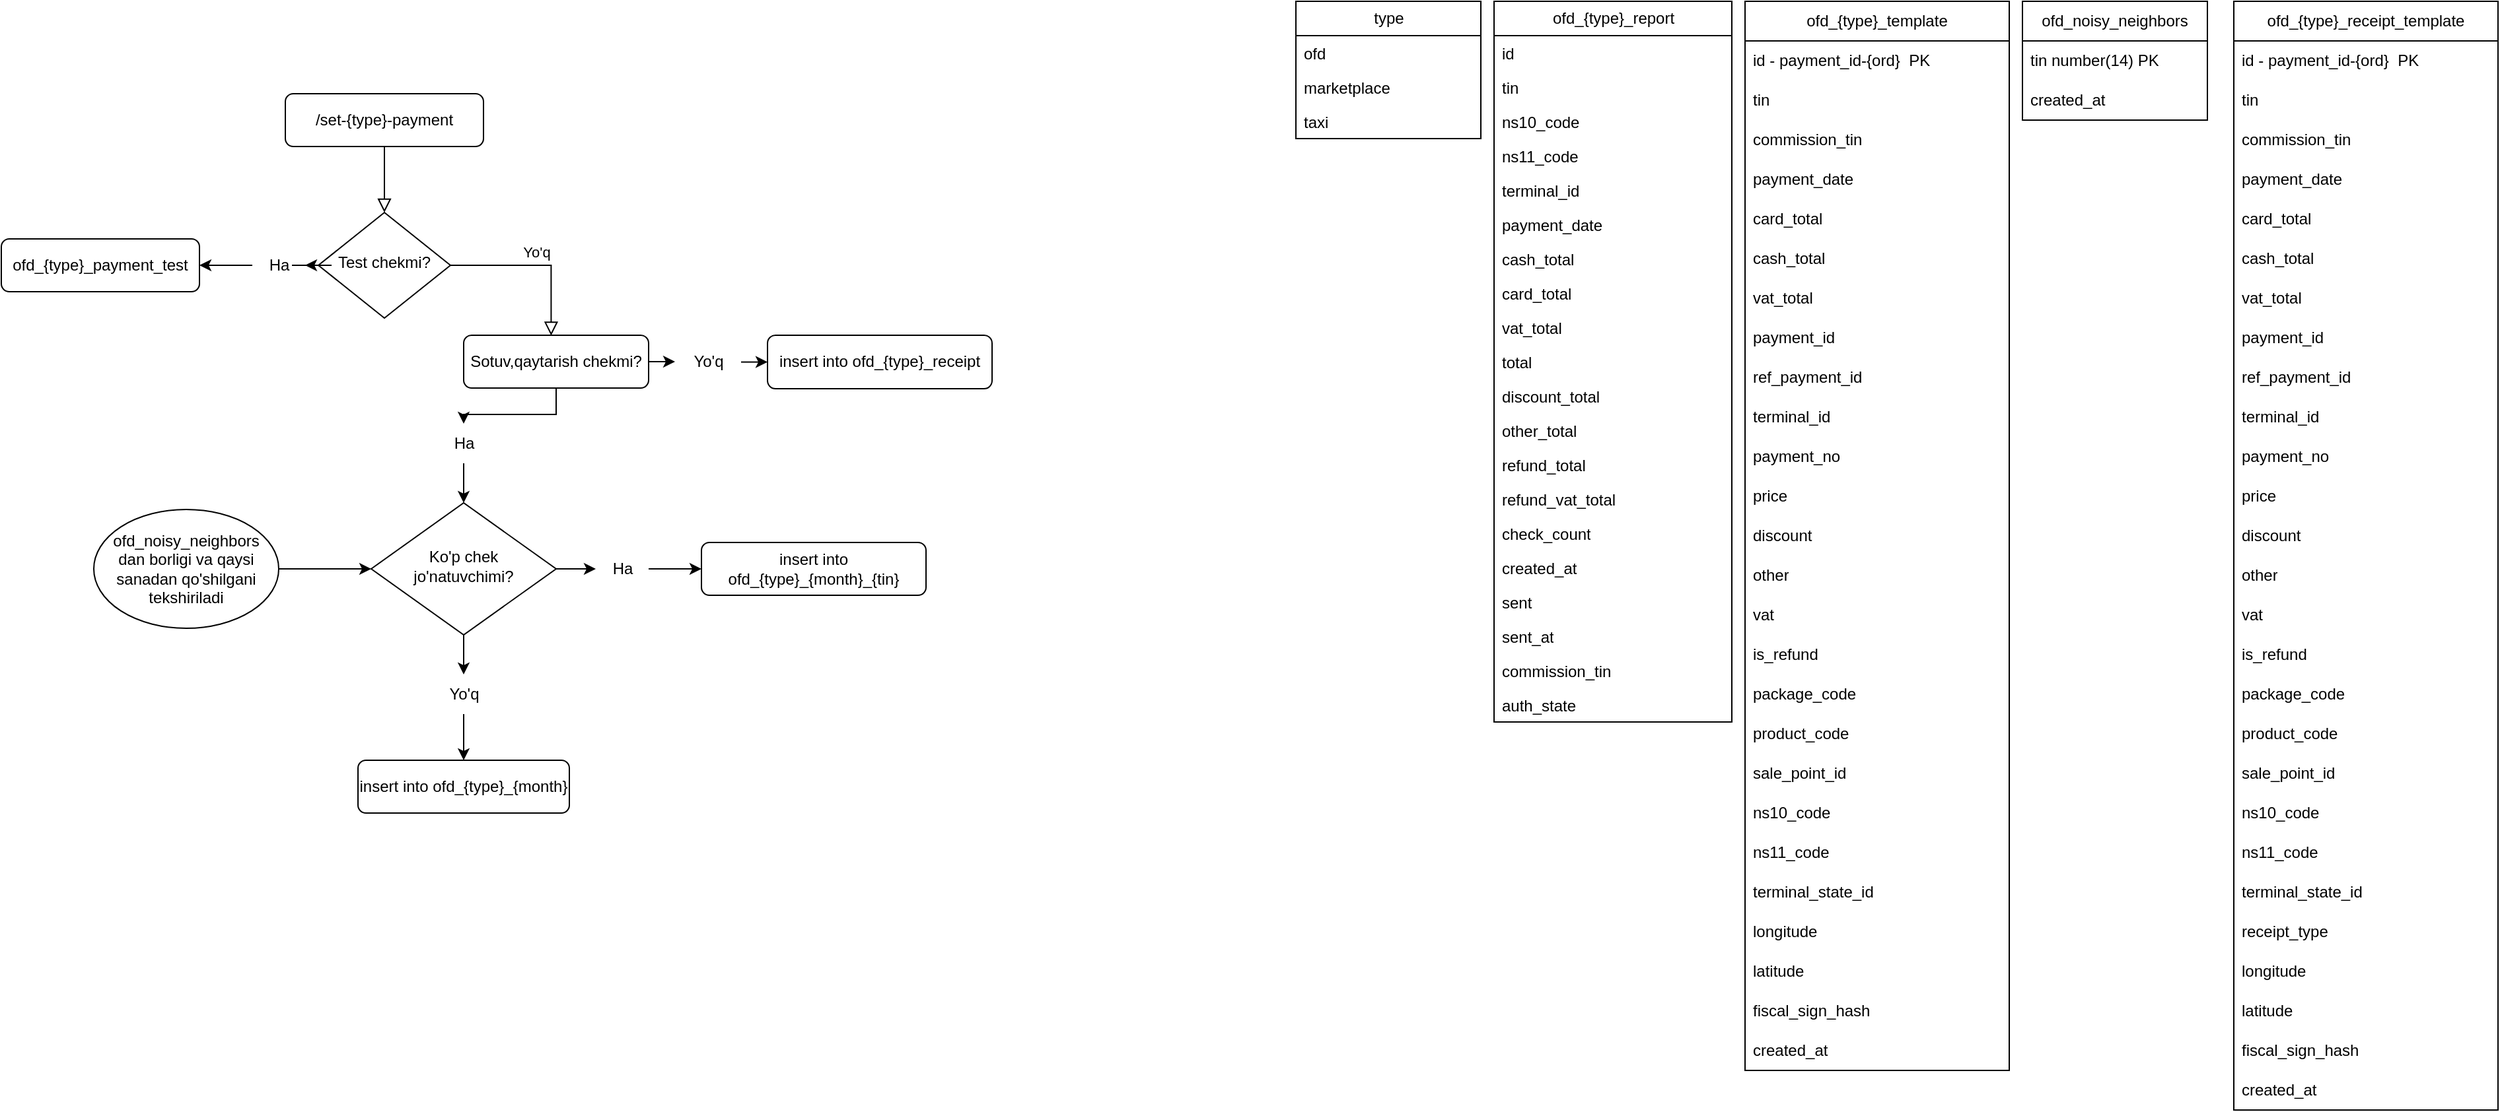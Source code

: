 <mxfile version="24.7.16">
  <diagram id="C5RBs43oDa-KdzZeNtuy" name="Page-1">
    <mxGraphModel dx="3140" dy="1285" grid="1" gridSize="10" guides="1" tooltips="1" connect="1" arrows="1" fold="1" page="1" pageScale="1" pageWidth="827" pageHeight="1169" math="0" shadow="0">
      <root>
        <mxCell id="WIyWlLk6GJQsqaUBKTNV-0" />
        <mxCell id="WIyWlLk6GJQsqaUBKTNV-1" parent="WIyWlLk6GJQsqaUBKTNV-0" />
        <mxCell id="WIyWlLk6GJQsqaUBKTNV-2" value="" style="rounded=0;html=1;jettySize=auto;orthogonalLoop=1;fontSize=11;endArrow=block;endFill=0;endSize=8;strokeWidth=1;shadow=0;labelBackgroundColor=none;edgeStyle=orthogonalEdgeStyle;" parent="WIyWlLk6GJQsqaUBKTNV-1" source="WIyWlLk6GJQsqaUBKTNV-3" target="WIyWlLk6GJQsqaUBKTNV-6" edge="1">
          <mxGeometry relative="1" as="geometry" />
        </mxCell>
        <mxCell id="WIyWlLk6GJQsqaUBKTNV-3" value="/set-{type}-payment" style="rounded=1;whiteSpace=wrap;html=1;fontSize=12;glass=0;strokeWidth=1;shadow=0;" parent="WIyWlLk6GJQsqaUBKTNV-1" vertex="1">
          <mxGeometry x="145" y="80" width="150" height="40" as="geometry" />
        </mxCell>
        <mxCell id="WIyWlLk6GJQsqaUBKTNV-5" value="Yo&#39;q" style="edgeStyle=orthogonalEdgeStyle;rounded=0;html=1;jettySize=auto;orthogonalLoop=1;fontSize=11;endArrow=block;endFill=0;endSize=8;strokeWidth=1;shadow=0;labelBackgroundColor=none;entryX=0.473;entryY=0.007;entryDx=0;entryDy=0;entryPerimeter=0;" parent="WIyWlLk6GJQsqaUBKTNV-1" source="WIyWlLk6GJQsqaUBKTNV-6" target="NtTz9BJ7VQe6Hp9lCEx9-75" edge="1">
          <mxGeometry x="-0.005" y="10" relative="1" as="geometry">
            <mxPoint as="offset" />
          </mxGeometry>
        </mxCell>
        <mxCell id="WIyWlLk6GJQsqaUBKTNV-6" value="Test chekmi?" style="rhombus;whiteSpace=wrap;html=1;shadow=0;fontFamily=Helvetica;fontSize=12;align=center;strokeWidth=1;spacing=6;spacingTop=-4;" parent="WIyWlLk6GJQsqaUBKTNV-1" vertex="1">
          <mxGeometry x="170" y="170" width="100" height="80" as="geometry" />
        </mxCell>
        <mxCell id="NtTz9BJ7VQe6Hp9lCEx9-1" value="ofd_{type}_payment_test" style="rounded=1;whiteSpace=wrap;html=1;fontSize=12;glass=0;strokeWidth=1;shadow=0;" parent="WIyWlLk6GJQsqaUBKTNV-1" vertex="1">
          <mxGeometry x="-70" y="190" width="150" height="40" as="geometry" />
        </mxCell>
        <mxCell id="NtTz9BJ7VQe6Hp9lCEx9-5" value="insert into ofd_{type}_{month}_{tin}" style="whiteSpace=wrap;html=1;rounded=1;glass=0;strokeWidth=1;shadow=0;" parent="WIyWlLk6GJQsqaUBKTNV-1" vertex="1">
          <mxGeometry x="460" y="420" width="170" height="40" as="geometry" />
        </mxCell>
        <mxCell id="NtTz9BJ7VQe6Hp9lCEx9-10" value="insert into ofd_{type}_{month}" style="whiteSpace=wrap;html=1;rounded=1;glass=0;strokeWidth=1;shadow=0;" parent="WIyWlLk6GJQsqaUBKTNV-1" vertex="1">
          <mxGeometry x="200" y="585" width="160" height="40" as="geometry" />
        </mxCell>
        <mxCell id="NtTz9BJ7VQe6Hp9lCEx9-19" value="ofd_{type}_template" style="swimlane;fontStyle=0;childLayout=stackLayout;horizontal=1;startSize=30;horizontalStack=0;resizeParent=1;resizeParentMax=0;resizeLast=0;collapsible=1;marginBottom=0;whiteSpace=wrap;html=1;" parent="WIyWlLk6GJQsqaUBKTNV-1" vertex="1">
          <mxGeometry x="1250" y="10" width="200" height="810" as="geometry" />
        </mxCell>
        <mxCell id="NtTz9BJ7VQe6Hp9lCEx9-20" value="id - payment_id-{ord}&amp;nbsp; PK" style="text;strokeColor=none;fillColor=none;align=left;verticalAlign=middle;spacingLeft=4;spacingRight=4;overflow=hidden;points=[[0,0.5],[1,0.5]];portConstraint=eastwest;rotatable=0;whiteSpace=wrap;html=1;" parent="NtTz9BJ7VQe6Hp9lCEx9-19" vertex="1">
          <mxGeometry y="30" width="200" height="30" as="geometry" />
        </mxCell>
        <mxCell id="NtTz9BJ7VQe6Hp9lCEx9-21" value="tin" style="text;strokeColor=none;fillColor=none;align=left;verticalAlign=middle;spacingLeft=4;spacingRight=4;overflow=hidden;points=[[0,0.5],[1,0.5]];portConstraint=eastwest;rotatable=0;whiteSpace=wrap;html=1;" parent="NtTz9BJ7VQe6Hp9lCEx9-19" vertex="1">
          <mxGeometry y="60" width="200" height="30" as="geometry" />
        </mxCell>
        <mxCell id="NtTz9BJ7VQe6Hp9lCEx9-28" value="commission_tin" style="text;strokeColor=none;fillColor=none;align=left;verticalAlign=middle;spacingLeft=4;spacingRight=4;overflow=hidden;points=[[0,0.5],[1,0.5]];portConstraint=eastwest;rotatable=0;whiteSpace=wrap;html=1;" parent="NtTz9BJ7VQe6Hp9lCEx9-19" vertex="1">
          <mxGeometry y="90" width="200" height="30" as="geometry" />
        </mxCell>
        <mxCell id="NtTz9BJ7VQe6Hp9lCEx9-42" value="payment_date" style="text;strokeColor=none;fillColor=none;align=left;verticalAlign=middle;spacingLeft=4;spacingRight=4;overflow=hidden;points=[[0,0.5],[1,0.5]];portConstraint=eastwest;rotatable=0;whiteSpace=wrap;html=1;" parent="NtTz9BJ7VQe6Hp9lCEx9-19" vertex="1">
          <mxGeometry y="120" width="200" height="30" as="geometry" />
        </mxCell>
        <mxCell id="NtTz9BJ7VQe6Hp9lCEx9-23" value="card_total" style="text;strokeColor=none;fillColor=none;align=left;verticalAlign=middle;spacingLeft=4;spacingRight=4;overflow=hidden;points=[[0,0.5],[1,0.5]];portConstraint=eastwest;rotatable=0;whiteSpace=wrap;html=1;" parent="NtTz9BJ7VQe6Hp9lCEx9-19" vertex="1">
          <mxGeometry y="150" width="200" height="30" as="geometry" />
        </mxCell>
        <mxCell id="NtTz9BJ7VQe6Hp9lCEx9-24" value="cash_total" style="text;strokeColor=none;fillColor=none;align=left;verticalAlign=middle;spacingLeft=4;spacingRight=4;overflow=hidden;points=[[0,0.5],[1,0.5]];portConstraint=eastwest;rotatable=0;whiteSpace=wrap;html=1;" parent="NtTz9BJ7VQe6Hp9lCEx9-19" vertex="1">
          <mxGeometry y="180" width="200" height="30" as="geometry" />
        </mxCell>
        <mxCell id="NtTz9BJ7VQe6Hp9lCEx9-43" value="vat_total" style="text;strokeColor=none;fillColor=none;align=left;verticalAlign=middle;spacingLeft=4;spacingRight=4;overflow=hidden;points=[[0,0.5],[1,0.5]];portConstraint=eastwest;rotatable=0;whiteSpace=wrap;html=1;" parent="NtTz9BJ7VQe6Hp9lCEx9-19" vertex="1">
          <mxGeometry y="210" width="200" height="30" as="geometry" />
        </mxCell>
        <mxCell id="NtTz9BJ7VQe6Hp9lCEx9-25" value="payment_id" style="text;strokeColor=none;fillColor=none;align=left;verticalAlign=middle;spacingLeft=4;spacingRight=4;overflow=hidden;points=[[0,0.5],[1,0.5]];portConstraint=eastwest;rotatable=0;whiteSpace=wrap;html=1;" parent="NtTz9BJ7VQe6Hp9lCEx9-19" vertex="1">
          <mxGeometry y="240" width="200" height="30" as="geometry" />
        </mxCell>
        <mxCell id="NtTz9BJ7VQe6Hp9lCEx9-31" value="ref_payment_id" style="text;strokeColor=none;fillColor=none;align=left;verticalAlign=middle;spacingLeft=4;spacingRight=4;overflow=hidden;points=[[0,0.5],[1,0.5]];portConstraint=eastwest;rotatable=0;whiteSpace=wrap;html=1;" parent="NtTz9BJ7VQe6Hp9lCEx9-19" vertex="1">
          <mxGeometry y="270" width="200" height="30" as="geometry" />
        </mxCell>
        <mxCell id="NtTz9BJ7VQe6Hp9lCEx9-26" value="terminal_id" style="text;strokeColor=none;fillColor=none;align=left;verticalAlign=middle;spacingLeft=4;spacingRight=4;overflow=hidden;points=[[0,0.5],[1,0.5]];portConstraint=eastwest;rotatable=0;whiteSpace=wrap;html=1;" parent="NtTz9BJ7VQe6Hp9lCEx9-19" vertex="1">
          <mxGeometry y="300" width="200" height="30" as="geometry" />
        </mxCell>
        <mxCell id="NtTz9BJ7VQe6Hp9lCEx9-37" value="payment_no" style="text;strokeColor=none;fillColor=none;align=left;verticalAlign=middle;spacingLeft=4;spacingRight=4;overflow=hidden;points=[[0,0.5],[1,0.5]];portConstraint=eastwest;rotatable=0;whiteSpace=wrap;html=1;" parent="NtTz9BJ7VQe6Hp9lCEx9-19" vertex="1">
          <mxGeometry y="330" width="200" height="30" as="geometry" />
        </mxCell>
        <mxCell id="NtTz9BJ7VQe6Hp9lCEx9-27" value="price" style="text;strokeColor=none;fillColor=none;align=left;verticalAlign=middle;spacingLeft=4;spacingRight=4;overflow=hidden;points=[[0,0.5],[1,0.5]];portConstraint=eastwest;rotatable=0;whiteSpace=wrap;html=1;" parent="NtTz9BJ7VQe6Hp9lCEx9-19" vertex="1">
          <mxGeometry y="360" width="200" height="30" as="geometry" />
        </mxCell>
        <mxCell id="NtTz9BJ7VQe6Hp9lCEx9-29" value="discount" style="text;strokeColor=none;fillColor=none;align=left;verticalAlign=middle;spacingLeft=4;spacingRight=4;overflow=hidden;points=[[0,0.5],[1,0.5]];portConstraint=eastwest;rotatable=0;whiteSpace=wrap;html=1;" parent="NtTz9BJ7VQe6Hp9lCEx9-19" vertex="1">
          <mxGeometry y="390" width="200" height="30" as="geometry" />
        </mxCell>
        <mxCell id="NtTz9BJ7VQe6Hp9lCEx9-30" value="other" style="text;strokeColor=none;fillColor=none;align=left;verticalAlign=middle;spacingLeft=4;spacingRight=4;overflow=hidden;points=[[0,0.5],[1,0.5]];portConstraint=eastwest;rotatable=0;whiteSpace=wrap;html=1;" parent="NtTz9BJ7VQe6Hp9lCEx9-19" vertex="1">
          <mxGeometry y="420" width="200" height="30" as="geometry" />
        </mxCell>
        <mxCell id="NtTz9BJ7VQe6Hp9lCEx9-44" value="vat" style="text;strokeColor=none;fillColor=none;align=left;verticalAlign=middle;spacingLeft=4;spacingRight=4;overflow=hidden;points=[[0,0.5],[1,0.5]];portConstraint=eastwest;rotatable=0;whiteSpace=wrap;html=1;" parent="NtTz9BJ7VQe6Hp9lCEx9-19" vertex="1">
          <mxGeometry y="450" width="200" height="30" as="geometry" />
        </mxCell>
        <mxCell id="NtTz9BJ7VQe6Hp9lCEx9-32" value="is_refund" style="text;strokeColor=none;fillColor=none;align=left;verticalAlign=middle;spacingLeft=4;spacingRight=4;overflow=hidden;points=[[0,0.5],[1,0.5]];portConstraint=eastwest;rotatable=0;whiteSpace=wrap;html=1;" parent="NtTz9BJ7VQe6Hp9lCEx9-19" vertex="1">
          <mxGeometry y="480" width="200" height="30" as="geometry" />
        </mxCell>
        <mxCell id="NtTz9BJ7VQe6Hp9lCEx9-33" value="package_code" style="text;strokeColor=none;fillColor=none;align=left;verticalAlign=middle;spacingLeft=4;spacingRight=4;overflow=hidden;points=[[0,0.5],[1,0.5]];portConstraint=eastwest;rotatable=0;whiteSpace=wrap;html=1;" parent="NtTz9BJ7VQe6Hp9lCEx9-19" vertex="1">
          <mxGeometry y="510" width="200" height="30" as="geometry" />
        </mxCell>
        <mxCell id="NtTz9BJ7VQe6Hp9lCEx9-38" value="product_code" style="text;strokeColor=none;fillColor=none;align=left;verticalAlign=middle;spacingLeft=4;spacingRight=4;overflow=hidden;points=[[0,0.5],[1,0.5]];portConstraint=eastwest;rotatable=0;whiteSpace=wrap;html=1;" parent="NtTz9BJ7VQe6Hp9lCEx9-19" vertex="1">
          <mxGeometry y="540" width="200" height="30" as="geometry" />
        </mxCell>
        <mxCell id="NtTz9BJ7VQe6Hp9lCEx9-34" value="sale_point_id" style="text;strokeColor=none;fillColor=none;align=left;verticalAlign=middle;spacingLeft=4;spacingRight=4;overflow=hidden;points=[[0,0.5],[1,0.5]];portConstraint=eastwest;rotatable=0;whiteSpace=wrap;html=1;" parent="NtTz9BJ7VQe6Hp9lCEx9-19" vertex="1">
          <mxGeometry y="570" width="200" height="30" as="geometry" />
        </mxCell>
        <mxCell id="NtTz9BJ7VQe6Hp9lCEx9-35" value="ns10_code" style="text;strokeColor=none;fillColor=none;align=left;verticalAlign=middle;spacingLeft=4;spacingRight=4;overflow=hidden;points=[[0,0.5],[1,0.5]];portConstraint=eastwest;rotatable=0;whiteSpace=wrap;html=1;" parent="NtTz9BJ7VQe6Hp9lCEx9-19" vertex="1">
          <mxGeometry y="600" width="200" height="30" as="geometry" />
        </mxCell>
        <mxCell id="NtTz9BJ7VQe6Hp9lCEx9-36" value="ns11_code" style="text;strokeColor=none;fillColor=none;align=left;verticalAlign=middle;spacingLeft=4;spacingRight=4;overflow=hidden;points=[[0,0.5],[1,0.5]];portConstraint=eastwest;rotatable=0;whiteSpace=wrap;html=1;" parent="NtTz9BJ7VQe6Hp9lCEx9-19" vertex="1">
          <mxGeometry y="630" width="200" height="30" as="geometry" />
        </mxCell>
        <mxCell id="NtTz9BJ7VQe6Hp9lCEx9-39" value="terminal_state_id" style="text;strokeColor=none;fillColor=none;align=left;verticalAlign=middle;spacingLeft=4;spacingRight=4;overflow=hidden;points=[[0,0.5],[1,0.5]];portConstraint=eastwest;rotatable=0;whiteSpace=wrap;html=1;" parent="NtTz9BJ7VQe6Hp9lCEx9-19" vertex="1">
          <mxGeometry y="660" width="200" height="30" as="geometry" />
        </mxCell>
        <mxCell id="NtTz9BJ7VQe6Hp9lCEx9-40" value="longitude" style="text;strokeColor=none;fillColor=none;align=left;verticalAlign=middle;spacingLeft=4;spacingRight=4;overflow=hidden;points=[[0,0.5],[1,0.5]];portConstraint=eastwest;rotatable=0;whiteSpace=wrap;html=1;" parent="NtTz9BJ7VQe6Hp9lCEx9-19" vertex="1">
          <mxGeometry y="690" width="200" height="30" as="geometry" />
        </mxCell>
        <mxCell id="NtTz9BJ7VQe6Hp9lCEx9-41" value="latitude" style="text;strokeColor=none;fillColor=none;align=left;verticalAlign=middle;spacingLeft=4;spacingRight=4;overflow=hidden;points=[[0,0.5],[1,0.5]];portConstraint=eastwest;rotatable=0;whiteSpace=wrap;html=1;" parent="NtTz9BJ7VQe6Hp9lCEx9-19" vertex="1">
          <mxGeometry y="720" width="200" height="30" as="geometry" />
        </mxCell>
        <mxCell id="NtTz9BJ7VQe6Hp9lCEx9-45" value="fiscal_sign_hash" style="text;strokeColor=none;fillColor=none;align=left;verticalAlign=middle;spacingLeft=4;spacingRight=4;overflow=hidden;points=[[0,0.5],[1,0.5]];portConstraint=eastwest;rotatable=0;whiteSpace=wrap;html=1;" parent="NtTz9BJ7VQe6Hp9lCEx9-19" vertex="1">
          <mxGeometry y="750" width="200" height="30" as="geometry" />
        </mxCell>
        <mxCell id="NtTz9BJ7VQe6Hp9lCEx9-46" value="created_at" style="text;strokeColor=none;fillColor=none;align=left;verticalAlign=middle;spacingLeft=4;spacingRight=4;overflow=hidden;points=[[0,0.5],[1,0.5]];portConstraint=eastwest;rotatable=0;whiteSpace=wrap;html=1;" parent="NtTz9BJ7VQe6Hp9lCEx9-19" vertex="1">
          <mxGeometry y="780" width="200" height="30" as="geometry" />
        </mxCell>
        <mxCell id="NtTz9BJ7VQe6Hp9lCEx9-47" value="ofd_noisy_neighbors" style="swimlane;fontStyle=0;childLayout=stackLayout;horizontal=1;startSize=30;horizontalStack=0;resizeParent=1;resizeParentMax=0;resizeLast=0;collapsible=1;marginBottom=0;whiteSpace=wrap;html=1;" parent="WIyWlLk6GJQsqaUBKTNV-1" vertex="1">
          <mxGeometry x="1460" y="10" width="140" height="90" as="geometry" />
        </mxCell>
        <mxCell id="NtTz9BJ7VQe6Hp9lCEx9-48" value="tin number(14) PK" style="text;strokeColor=none;fillColor=none;align=left;verticalAlign=middle;spacingLeft=4;spacingRight=4;overflow=hidden;points=[[0,0.5],[1,0.5]];portConstraint=eastwest;rotatable=0;whiteSpace=wrap;html=1;" parent="NtTz9BJ7VQe6Hp9lCEx9-47" vertex="1">
          <mxGeometry y="30" width="140" height="30" as="geometry" />
        </mxCell>
        <mxCell id="NtTz9BJ7VQe6Hp9lCEx9-49" value="created_at" style="text;strokeColor=none;fillColor=none;align=left;verticalAlign=middle;spacingLeft=4;spacingRight=4;overflow=hidden;points=[[0,0.5],[1,0.5]];portConstraint=eastwest;rotatable=0;whiteSpace=wrap;html=1;" parent="NtTz9BJ7VQe6Hp9lCEx9-47" vertex="1">
          <mxGeometry y="60" width="140" height="30" as="geometry" />
        </mxCell>
        <mxCell id="NtTz9BJ7VQe6Hp9lCEx9-119" style="edgeStyle=orthogonalEdgeStyle;rounded=0;orthogonalLoop=1;jettySize=auto;html=1;entryX=0;entryY=0.5;entryDx=0;entryDy=0;" parent="WIyWlLk6GJQsqaUBKTNV-1" source="NtTz9BJ7VQe6Hp9lCEx9-52" target="NtTz9BJ7VQe6Hp9lCEx9-115" edge="1">
          <mxGeometry relative="1" as="geometry" />
        </mxCell>
        <mxCell id="NtTz9BJ7VQe6Hp9lCEx9-52" value="ofd_noisy_neighbors&lt;div&gt;dan borligi va qaysi sanadan qo&#39;shilgani&lt;/div&gt;&lt;div&gt;tekshiriladi&lt;/div&gt;" style="ellipse;whiteSpace=wrap;html=1;" parent="WIyWlLk6GJQsqaUBKTNV-1" vertex="1">
          <mxGeometry y="395" width="140" height="90" as="geometry" />
        </mxCell>
        <mxCell id="NtTz9BJ7VQe6Hp9lCEx9-54" value="ofd_{type}_report" style="swimlane;fontStyle=0;childLayout=stackLayout;horizontal=1;startSize=26;fillColor=none;horizontalStack=0;resizeParent=1;resizeParentMax=0;resizeLast=0;collapsible=1;marginBottom=0;html=1;" parent="WIyWlLk6GJQsqaUBKTNV-1" vertex="1">
          <mxGeometry x="1060" y="10" width="180" height="546" as="geometry" />
        </mxCell>
        <mxCell id="NtTz9BJ7VQe6Hp9lCEx9-55" value="id" style="text;strokeColor=none;fillColor=none;align=left;verticalAlign=top;spacingLeft=4;spacingRight=4;overflow=hidden;rotatable=0;points=[[0,0.5],[1,0.5]];portConstraint=eastwest;whiteSpace=wrap;html=1;" parent="NtTz9BJ7VQe6Hp9lCEx9-54" vertex="1">
          <mxGeometry y="26" width="180" height="26" as="geometry" />
        </mxCell>
        <mxCell id="NtTz9BJ7VQe6Hp9lCEx9-56" value="tin" style="text;strokeColor=none;fillColor=none;align=left;verticalAlign=top;spacingLeft=4;spacingRight=4;overflow=hidden;rotatable=0;points=[[0,0.5],[1,0.5]];portConstraint=eastwest;whiteSpace=wrap;html=1;" parent="NtTz9BJ7VQe6Hp9lCEx9-54" vertex="1">
          <mxGeometry y="52" width="180" height="26" as="geometry" />
        </mxCell>
        <mxCell id="NtTz9BJ7VQe6Hp9lCEx9-57" value="ns10_code" style="text;strokeColor=none;fillColor=none;align=left;verticalAlign=top;spacingLeft=4;spacingRight=4;overflow=hidden;rotatable=0;points=[[0,0.5],[1,0.5]];portConstraint=eastwest;whiteSpace=wrap;html=1;" parent="NtTz9BJ7VQe6Hp9lCEx9-54" vertex="1">
          <mxGeometry y="78" width="180" height="26" as="geometry" />
        </mxCell>
        <mxCell id="NtTz9BJ7VQe6Hp9lCEx9-58" value="ns11_code" style="text;strokeColor=none;fillColor=none;align=left;verticalAlign=top;spacingLeft=4;spacingRight=4;overflow=hidden;rotatable=0;points=[[0,0.5],[1,0.5]];portConstraint=eastwest;whiteSpace=wrap;html=1;" parent="NtTz9BJ7VQe6Hp9lCEx9-54" vertex="1">
          <mxGeometry y="104" width="180" height="26" as="geometry" />
        </mxCell>
        <mxCell id="NtTz9BJ7VQe6Hp9lCEx9-59" value="terminal_id" style="text;strokeColor=none;fillColor=none;align=left;verticalAlign=top;spacingLeft=4;spacingRight=4;overflow=hidden;rotatable=0;points=[[0,0.5],[1,0.5]];portConstraint=eastwest;whiteSpace=wrap;html=1;" parent="NtTz9BJ7VQe6Hp9lCEx9-54" vertex="1">
          <mxGeometry y="130" width="180" height="26" as="geometry" />
        </mxCell>
        <mxCell id="NtTz9BJ7VQe6Hp9lCEx9-60" value="payment_date" style="text;strokeColor=none;fillColor=none;align=left;verticalAlign=top;spacingLeft=4;spacingRight=4;overflow=hidden;rotatable=0;points=[[0,0.5],[1,0.5]];portConstraint=eastwest;whiteSpace=wrap;html=1;" parent="NtTz9BJ7VQe6Hp9lCEx9-54" vertex="1">
          <mxGeometry y="156" width="180" height="26" as="geometry" />
        </mxCell>
        <mxCell id="NtTz9BJ7VQe6Hp9lCEx9-61" value="cash_total" style="text;strokeColor=none;fillColor=none;align=left;verticalAlign=top;spacingLeft=4;spacingRight=4;overflow=hidden;rotatable=0;points=[[0,0.5],[1,0.5]];portConstraint=eastwest;whiteSpace=wrap;html=1;" parent="NtTz9BJ7VQe6Hp9lCEx9-54" vertex="1">
          <mxGeometry y="182" width="180" height="26" as="geometry" />
        </mxCell>
        <mxCell id="NtTz9BJ7VQe6Hp9lCEx9-62" value="card_total" style="text;strokeColor=none;fillColor=none;align=left;verticalAlign=top;spacingLeft=4;spacingRight=4;overflow=hidden;rotatable=0;points=[[0,0.5],[1,0.5]];portConstraint=eastwest;whiteSpace=wrap;html=1;" parent="NtTz9BJ7VQe6Hp9lCEx9-54" vertex="1">
          <mxGeometry y="208" width="180" height="26" as="geometry" />
        </mxCell>
        <mxCell id="NtTz9BJ7VQe6Hp9lCEx9-63" value="vat_total" style="text;strokeColor=none;fillColor=none;align=left;verticalAlign=top;spacingLeft=4;spacingRight=4;overflow=hidden;rotatable=0;points=[[0,0.5],[1,0.5]];portConstraint=eastwest;whiteSpace=wrap;html=1;" parent="NtTz9BJ7VQe6Hp9lCEx9-54" vertex="1">
          <mxGeometry y="234" width="180" height="26" as="geometry" />
        </mxCell>
        <mxCell id="NtTz9BJ7VQe6Hp9lCEx9-64" value="total" style="text;strokeColor=none;fillColor=none;align=left;verticalAlign=top;spacingLeft=4;spacingRight=4;overflow=hidden;rotatable=0;points=[[0,0.5],[1,0.5]];portConstraint=eastwest;whiteSpace=wrap;html=1;" parent="NtTz9BJ7VQe6Hp9lCEx9-54" vertex="1">
          <mxGeometry y="260" width="180" height="26" as="geometry" />
        </mxCell>
        <mxCell id="NtTz9BJ7VQe6Hp9lCEx9-65" value="discount_total" style="text;strokeColor=none;fillColor=none;align=left;verticalAlign=top;spacingLeft=4;spacingRight=4;overflow=hidden;rotatable=0;points=[[0,0.5],[1,0.5]];portConstraint=eastwest;whiteSpace=wrap;html=1;" parent="NtTz9BJ7VQe6Hp9lCEx9-54" vertex="1">
          <mxGeometry y="286" width="180" height="26" as="geometry" />
        </mxCell>
        <mxCell id="NtTz9BJ7VQe6Hp9lCEx9-66" value="other_total" style="text;strokeColor=none;fillColor=none;align=left;verticalAlign=top;spacingLeft=4;spacingRight=4;overflow=hidden;rotatable=0;points=[[0,0.5],[1,0.5]];portConstraint=eastwest;whiteSpace=wrap;html=1;" parent="NtTz9BJ7VQe6Hp9lCEx9-54" vertex="1">
          <mxGeometry y="312" width="180" height="26" as="geometry" />
        </mxCell>
        <mxCell id="NtTz9BJ7VQe6Hp9lCEx9-67" value="refund_total" style="text;strokeColor=none;fillColor=none;align=left;verticalAlign=top;spacingLeft=4;spacingRight=4;overflow=hidden;rotatable=0;points=[[0,0.5],[1,0.5]];portConstraint=eastwest;whiteSpace=wrap;html=1;" parent="NtTz9BJ7VQe6Hp9lCEx9-54" vertex="1">
          <mxGeometry y="338" width="180" height="26" as="geometry" />
        </mxCell>
        <mxCell id="NtTz9BJ7VQe6Hp9lCEx9-68" value="refund_vat_total" style="text;strokeColor=none;fillColor=none;align=left;verticalAlign=top;spacingLeft=4;spacingRight=4;overflow=hidden;rotatable=0;points=[[0,0.5],[1,0.5]];portConstraint=eastwest;whiteSpace=wrap;html=1;" parent="NtTz9BJ7VQe6Hp9lCEx9-54" vertex="1">
          <mxGeometry y="364" width="180" height="26" as="geometry" />
        </mxCell>
        <mxCell id="NtTz9BJ7VQe6Hp9lCEx9-69" value="check_count" style="text;strokeColor=none;fillColor=none;align=left;verticalAlign=top;spacingLeft=4;spacingRight=4;overflow=hidden;rotatable=0;points=[[0,0.5],[1,0.5]];portConstraint=eastwest;whiteSpace=wrap;html=1;" parent="NtTz9BJ7VQe6Hp9lCEx9-54" vertex="1">
          <mxGeometry y="390" width="180" height="26" as="geometry" />
        </mxCell>
        <mxCell id="NtTz9BJ7VQe6Hp9lCEx9-70" value="created_at" style="text;strokeColor=none;fillColor=none;align=left;verticalAlign=top;spacingLeft=4;spacingRight=4;overflow=hidden;rotatable=0;points=[[0,0.5],[1,0.5]];portConstraint=eastwest;whiteSpace=wrap;html=1;" parent="NtTz9BJ7VQe6Hp9lCEx9-54" vertex="1">
          <mxGeometry y="416" width="180" height="26" as="geometry" />
        </mxCell>
        <mxCell id="NtTz9BJ7VQe6Hp9lCEx9-71" value="sent" style="text;strokeColor=none;fillColor=none;align=left;verticalAlign=top;spacingLeft=4;spacingRight=4;overflow=hidden;rotatable=0;points=[[0,0.5],[1,0.5]];portConstraint=eastwest;whiteSpace=wrap;html=1;" parent="NtTz9BJ7VQe6Hp9lCEx9-54" vertex="1">
          <mxGeometry y="442" width="180" height="26" as="geometry" />
        </mxCell>
        <mxCell id="NtTz9BJ7VQe6Hp9lCEx9-72" value="sent_at" style="text;strokeColor=none;fillColor=none;align=left;verticalAlign=top;spacingLeft=4;spacingRight=4;overflow=hidden;rotatable=0;points=[[0,0.5],[1,0.5]];portConstraint=eastwest;whiteSpace=wrap;html=1;" parent="NtTz9BJ7VQe6Hp9lCEx9-54" vertex="1">
          <mxGeometry y="468" width="180" height="26" as="geometry" />
        </mxCell>
        <mxCell id="NtTz9BJ7VQe6Hp9lCEx9-73" value="commission_tin" style="text;strokeColor=none;fillColor=none;align=left;verticalAlign=top;spacingLeft=4;spacingRight=4;overflow=hidden;rotatable=0;points=[[0,0.5],[1,0.5]];portConstraint=eastwest;whiteSpace=wrap;html=1;" parent="NtTz9BJ7VQe6Hp9lCEx9-54" vertex="1">
          <mxGeometry y="494" width="180" height="26" as="geometry" />
        </mxCell>
        <mxCell id="NtTz9BJ7VQe6Hp9lCEx9-74" value="auth_state" style="text;strokeColor=none;fillColor=none;align=left;verticalAlign=top;spacingLeft=4;spacingRight=4;overflow=hidden;rotatable=0;points=[[0,0.5],[1,0.5]];portConstraint=eastwest;whiteSpace=wrap;html=1;" parent="NtTz9BJ7VQe6Hp9lCEx9-54" vertex="1">
          <mxGeometry y="520" width="180" height="26" as="geometry" />
        </mxCell>
        <mxCell id="NtTz9BJ7VQe6Hp9lCEx9-80" value="" style="edgeStyle=orthogonalEdgeStyle;rounded=0;orthogonalLoop=1;jettySize=auto;html=1;" parent="WIyWlLk6GJQsqaUBKTNV-1" source="NtTz9BJ7VQe6Hp9lCEx9-112" target="NtTz9BJ7VQe6Hp9lCEx9-79" edge="1">
          <mxGeometry relative="1" as="geometry" />
        </mxCell>
        <mxCell id="NtTz9BJ7VQe6Hp9lCEx9-118" style="edgeStyle=orthogonalEdgeStyle;rounded=0;orthogonalLoop=1;jettySize=auto;html=1;entryX=0.5;entryY=0;entryDx=0;entryDy=0;" parent="WIyWlLk6GJQsqaUBKTNV-1" source="NtTz9BJ7VQe6Hp9lCEx9-78" target="NtTz9BJ7VQe6Hp9lCEx9-115" edge="1">
          <mxGeometry relative="1" as="geometry" />
        </mxCell>
        <mxCell id="NtTz9BJ7VQe6Hp9lCEx9-75" value="Sotuv,qaytarish chekmi?" style="rounded=1;whiteSpace=wrap;html=1;fontSize=12;glass=0;strokeWidth=1;shadow=0;" parent="WIyWlLk6GJQsqaUBKTNV-1" vertex="1">
          <mxGeometry x="280" y="263" width="140" height="40" as="geometry" />
        </mxCell>
        <mxCell id="NtTz9BJ7VQe6Hp9lCEx9-79" value="insert into ofd_{type}_receipt" style="rounded=1;whiteSpace=wrap;html=1;glass=0;strokeWidth=1;shadow=0;" parent="WIyWlLk6GJQsqaUBKTNV-1" vertex="1">
          <mxGeometry x="510" y="263" width="170" height="40.5" as="geometry" />
        </mxCell>
        <mxCell id="NtTz9BJ7VQe6Hp9lCEx9-81" value="ofd_{type}_receipt_template" style="swimlane;fontStyle=0;childLayout=stackLayout;horizontal=1;startSize=30;horizontalStack=0;resizeParent=1;resizeParentMax=0;resizeLast=0;collapsible=1;marginBottom=0;whiteSpace=wrap;html=1;" parent="WIyWlLk6GJQsqaUBKTNV-1" vertex="1">
          <mxGeometry x="1620" y="10" width="200" height="840" as="geometry" />
        </mxCell>
        <mxCell id="NtTz9BJ7VQe6Hp9lCEx9-82" value="id - payment_id-{ord}&amp;nbsp; PK" style="text;strokeColor=none;fillColor=none;align=left;verticalAlign=middle;spacingLeft=4;spacingRight=4;overflow=hidden;points=[[0,0.5],[1,0.5]];portConstraint=eastwest;rotatable=0;whiteSpace=wrap;html=1;" parent="NtTz9BJ7VQe6Hp9lCEx9-81" vertex="1">
          <mxGeometry y="30" width="200" height="30" as="geometry" />
        </mxCell>
        <mxCell id="NtTz9BJ7VQe6Hp9lCEx9-83" value="tin" style="text;strokeColor=none;fillColor=none;align=left;verticalAlign=middle;spacingLeft=4;spacingRight=4;overflow=hidden;points=[[0,0.5],[1,0.5]];portConstraint=eastwest;rotatable=0;whiteSpace=wrap;html=1;" parent="NtTz9BJ7VQe6Hp9lCEx9-81" vertex="1">
          <mxGeometry y="60" width="200" height="30" as="geometry" />
        </mxCell>
        <mxCell id="NtTz9BJ7VQe6Hp9lCEx9-84" value="commission_tin" style="text;strokeColor=none;fillColor=none;align=left;verticalAlign=middle;spacingLeft=4;spacingRight=4;overflow=hidden;points=[[0,0.5],[1,0.5]];portConstraint=eastwest;rotatable=0;whiteSpace=wrap;html=1;" parent="NtTz9BJ7VQe6Hp9lCEx9-81" vertex="1">
          <mxGeometry y="90" width="200" height="30" as="geometry" />
        </mxCell>
        <mxCell id="NtTz9BJ7VQe6Hp9lCEx9-85" value="payment_date" style="text;strokeColor=none;fillColor=none;align=left;verticalAlign=middle;spacingLeft=4;spacingRight=4;overflow=hidden;points=[[0,0.5],[1,0.5]];portConstraint=eastwest;rotatable=0;whiteSpace=wrap;html=1;" parent="NtTz9BJ7VQe6Hp9lCEx9-81" vertex="1">
          <mxGeometry y="120" width="200" height="30" as="geometry" />
        </mxCell>
        <mxCell id="NtTz9BJ7VQe6Hp9lCEx9-86" value="card_total" style="text;strokeColor=none;fillColor=none;align=left;verticalAlign=middle;spacingLeft=4;spacingRight=4;overflow=hidden;points=[[0,0.5],[1,0.5]];portConstraint=eastwest;rotatable=0;whiteSpace=wrap;html=1;" parent="NtTz9BJ7VQe6Hp9lCEx9-81" vertex="1">
          <mxGeometry y="150" width="200" height="30" as="geometry" />
        </mxCell>
        <mxCell id="NtTz9BJ7VQe6Hp9lCEx9-87" value="cash_total" style="text;strokeColor=none;fillColor=none;align=left;verticalAlign=middle;spacingLeft=4;spacingRight=4;overflow=hidden;points=[[0,0.5],[1,0.5]];portConstraint=eastwest;rotatable=0;whiteSpace=wrap;html=1;" parent="NtTz9BJ7VQe6Hp9lCEx9-81" vertex="1">
          <mxGeometry y="180" width="200" height="30" as="geometry" />
        </mxCell>
        <mxCell id="NtTz9BJ7VQe6Hp9lCEx9-88" value="vat_total" style="text;strokeColor=none;fillColor=none;align=left;verticalAlign=middle;spacingLeft=4;spacingRight=4;overflow=hidden;points=[[0,0.5],[1,0.5]];portConstraint=eastwest;rotatable=0;whiteSpace=wrap;html=1;" parent="NtTz9BJ7VQe6Hp9lCEx9-81" vertex="1">
          <mxGeometry y="210" width="200" height="30" as="geometry" />
        </mxCell>
        <mxCell id="NtTz9BJ7VQe6Hp9lCEx9-89" value="payment_id" style="text;strokeColor=none;fillColor=none;align=left;verticalAlign=middle;spacingLeft=4;spacingRight=4;overflow=hidden;points=[[0,0.5],[1,0.5]];portConstraint=eastwest;rotatable=0;whiteSpace=wrap;html=1;" parent="NtTz9BJ7VQe6Hp9lCEx9-81" vertex="1">
          <mxGeometry y="240" width="200" height="30" as="geometry" />
        </mxCell>
        <mxCell id="NtTz9BJ7VQe6Hp9lCEx9-90" value="ref_payment_id" style="text;strokeColor=none;fillColor=none;align=left;verticalAlign=middle;spacingLeft=4;spacingRight=4;overflow=hidden;points=[[0,0.5],[1,0.5]];portConstraint=eastwest;rotatable=0;whiteSpace=wrap;html=1;" parent="NtTz9BJ7VQe6Hp9lCEx9-81" vertex="1">
          <mxGeometry y="270" width="200" height="30" as="geometry" />
        </mxCell>
        <mxCell id="NtTz9BJ7VQe6Hp9lCEx9-91" value="terminal_id" style="text;strokeColor=none;fillColor=none;align=left;verticalAlign=middle;spacingLeft=4;spacingRight=4;overflow=hidden;points=[[0,0.5],[1,0.5]];portConstraint=eastwest;rotatable=0;whiteSpace=wrap;html=1;" parent="NtTz9BJ7VQe6Hp9lCEx9-81" vertex="1">
          <mxGeometry y="300" width="200" height="30" as="geometry" />
        </mxCell>
        <mxCell id="NtTz9BJ7VQe6Hp9lCEx9-92" value="payment_no" style="text;strokeColor=none;fillColor=none;align=left;verticalAlign=middle;spacingLeft=4;spacingRight=4;overflow=hidden;points=[[0,0.5],[1,0.5]];portConstraint=eastwest;rotatable=0;whiteSpace=wrap;html=1;" parent="NtTz9BJ7VQe6Hp9lCEx9-81" vertex="1">
          <mxGeometry y="330" width="200" height="30" as="geometry" />
        </mxCell>
        <mxCell id="NtTz9BJ7VQe6Hp9lCEx9-93" value="price" style="text;strokeColor=none;fillColor=none;align=left;verticalAlign=middle;spacingLeft=4;spacingRight=4;overflow=hidden;points=[[0,0.5],[1,0.5]];portConstraint=eastwest;rotatable=0;whiteSpace=wrap;html=1;" parent="NtTz9BJ7VQe6Hp9lCEx9-81" vertex="1">
          <mxGeometry y="360" width="200" height="30" as="geometry" />
        </mxCell>
        <mxCell id="NtTz9BJ7VQe6Hp9lCEx9-94" value="discount" style="text;strokeColor=none;fillColor=none;align=left;verticalAlign=middle;spacingLeft=4;spacingRight=4;overflow=hidden;points=[[0,0.5],[1,0.5]];portConstraint=eastwest;rotatable=0;whiteSpace=wrap;html=1;" parent="NtTz9BJ7VQe6Hp9lCEx9-81" vertex="1">
          <mxGeometry y="390" width="200" height="30" as="geometry" />
        </mxCell>
        <mxCell id="NtTz9BJ7VQe6Hp9lCEx9-95" value="other" style="text;strokeColor=none;fillColor=none;align=left;verticalAlign=middle;spacingLeft=4;spacingRight=4;overflow=hidden;points=[[0,0.5],[1,0.5]];portConstraint=eastwest;rotatable=0;whiteSpace=wrap;html=1;" parent="NtTz9BJ7VQe6Hp9lCEx9-81" vertex="1">
          <mxGeometry y="420" width="200" height="30" as="geometry" />
        </mxCell>
        <mxCell id="NtTz9BJ7VQe6Hp9lCEx9-96" value="vat" style="text;strokeColor=none;fillColor=none;align=left;verticalAlign=middle;spacingLeft=4;spacingRight=4;overflow=hidden;points=[[0,0.5],[1,0.5]];portConstraint=eastwest;rotatable=0;whiteSpace=wrap;html=1;" parent="NtTz9BJ7VQe6Hp9lCEx9-81" vertex="1">
          <mxGeometry y="450" width="200" height="30" as="geometry" />
        </mxCell>
        <mxCell id="NtTz9BJ7VQe6Hp9lCEx9-97" value="is_refund" style="text;strokeColor=none;fillColor=none;align=left;verticalAlign=middle;spacingLeft=4;spacingRight=4;overflow=hidden;points=[[0,0.5],[1,0.5]];portConstraint=eastwest;rotatable=0;whiteSpace=wrap;html=1;" parent="NtTz9BJ7VQe6Hp9lCEx9-81" vertex="1">
          <mxGeometry y="480" width="200" height="30" as="geometry" />
        </mxCell>
        <mxCell id="NtTz9BJ7VQe6Hp9lCEx9-98" value="package_code" style="text;strokeColor=none;fillColor=none;align=left;verticalAlign=middle;spacingLeft=4;spacingRight=4;overflow=hidden;points=[[0,0.5],[1,0.5]];portConstraint=eastwest;rotatable=0;whiteSpace=wrap;html=1;" parent="NtTz9BJ7VQe6Hp9lCEx9-81" vertex="1">
          <mxGeometry y="510" width="200" height="30" as="geometry" />
        </mxCell>
        <mxCell id="NtTz9BJ7VQe6Hp9lCEx9-99" value="product_code" style="text;strokeColor=none;fillColor=none;align=left;verticalAlign=middle;spacingLeft=4;spacingRight=4;overflow=hidden;points=[[0,0.5],[1,0.5]];portConstraint=eastwest;rotatable=0;whiteSpace=wrap;html=1;" parent="NtTz9BJ7VQe6Hp9lCEx9-81" vertex="1">
          <mxGeometry y="540" width="200" height="30" as="geometry" />
        </mxCell>
        <mxCell id="NtTz9BJ7VQe6Hp9lCEx9-100" value="sale_point_id" style="text;strokeColor=none;fillColor=none;align=left;verticalAlign=middle;spacingLeft=4;spacingRight=4;overflow=hidden;points=[[0,0.5],[1,0.5]];portConstraint=eastwest;rotatable=0;whiteSpace=wrap;html=1;" parent="NtTz9BJ7VQe6Hp9lCEx9-81" vertex="1">
          <mxGeometry y="570" width="200" height="30" as="geometry" />
        </mxCell>
        <mxCell id="NtTz9BJ7VQe6Hp9lCEx9-101" value="ns10_code" style="text;strokeColor=none;fillColor=none;align=left;verticalAlign=middle;spacingLeft=4;spacingRight=4;overflow=hidden;points=[[0,0.5],[1,0.5]];portConstraint=eastwest;rotatable=0;whiteSpace=wrap;html=1;" parent="NtTz9BJ7VQe6Hp9lCEx9-81" vertex="1">
          <mxGeometry y="600" width="200" height="30" as="geometry" />
        </mxCell>
        <mxCell id="NtTz9BJ7VQe6Hp9lCEx9-102" value="ns11_code" style="text;strokeColor=none;fillColor=none;align=left;verticalAlign=middle;spacingLeft=4;spacingRight=4;overflow=hidden;points=[[0,0.5],[1,0.5]];portConstraint=eastwest;rotatable=0;whiteSpace=wrap;html=1;" parent="NtTz9BJ7VQe6Hp9lCEx9-81" vertex="1">
          <mxGeometry y="630" width="200" height="30" as="geometry" />
        </mxCell>
        <mxCell id="NtTz9BJ7VQe6Hp9lCEx9-103" value="terminal_state_id" style="text;strokeColor=none;fillColor=none;align=left;verticalAlign=middle;spacingLeft=4;spacingRight=4;overflow=hidden;points=[[0,0.5],[1,0.5]];portConstraint=eastwest;rotatable=0;whiteSpace=wrap;html=1;" parent="NtTz9BJ7VQe6Hp9lCEx9-81" vertex="1">
          <mxGeometry y="660" width="200" height="30" as="geometry" />
        </mxCell>
        <mxCell id="NtTz9BJ7VQe6Hp9lCEx9-131" value="receipt_type" style="text;strokeColor=none;fillColor=none;align=left;verticalAlign=middle;spacingLeft=4;spacingRight=4;overflow=hidden;points=[[0,0.5],[1,0.5]];portConstraint=eastwest;rotatable=0;whiteSpace=wrap;html=1;" parent="NtTz9BJ7VQe6Hp9lCEx9-81" vertex="1">
          <mxGeometry y="690" width="200" height="30" as="geometry" />
        </mxCell>
        <mxCell id="NtTz9BJ7VQe6Hp9lCEx9-104" value="longitude" style="text;strokeColor=none;fillColor=none;align=left;verticalAlign=middle;spacingLeft=4;spacingRight=4;overflow=hidden;points=[[0,0.5],[1,0.5]];portConstraint=eastwest;rotatable=0;whiteSpace=wrap;html=1;" parent="NtTz9BJ7VQe6Hp9lCEx9-81" vertex="1">
          <mxGeometry y="720" width="200" height="30" as="geometry" />
        </mxCell>
        <mxCell id="NtTz9BJ7VQe6Hp9lCEx9-105" value="latitude" style="text;strokeColor=none;fillColor=none;align=left;verticalAlign=middle;spacingLeft=4;spacingRight=4;overflow=hidden;points=[[0,0.5],[1,0.5]];portConstraint=eastwest;rotatable=0;whiteSpace=wrap;html=1;" parent="NtTz9BJ7VQe6Hp9lCEx9-81" vertex="1">
          <mxGeometry y="750" width="200" height="30" as="geometry" />
        </mxCell>
        <mxCell id="NtTz9BJ7VQe6Hp9lCEx9-106" value="fiscal_sign_hash" style="text;strokeColor=none;fillColor=none;align=left;verticalAlign=middle;spacingLeft=4;spacingRight=4;overflow=hidden;points=[[0,0.5],[1,0.5]];portConstraint=eastwest;rotatable=0;whiteSpace=wrap;html=1;" parent="NtTz9BJ7VQe6Hp9lCEx9-81" vertex="1">
          <mxGeometry y="780" width="200" height="30" as="geometry" />
        </mxCell>
        <mxCell id="NtTz9BJ7VQe6Hp9lCEx9-107" value="created_at" style="text;strokeColor=none;fillColor=none;align=left;verticalAlign=middle;spacingLeft=4;spacingRight=4;overflow=hidden;points=[[0,0.5],[1,0.5]];portConstraint=eastwest;rotatable=0;whiteSpace=wrap;html=1;" parent="NtTz9BJ7VQe6Hp9lCEx9-81" vertex="1">
          <mxGeometry y="810" width="200" height="30" as="geometry" />
        </mxCell>
        <mxCell id="NtTz9BJ7VQe6Hp9lCEx9-108" value="type" style="swimlane;fontStyle=0;childLayout=stackLayout;horizontal=1;startSize=26;fillColor=none;horizontalStack=0;resizeParent=1;resizeParentMax=0;resizeLast=0;collapsible=1;marginBottom=0;html=1;" parent="WIyWlLk6GJQsqaUBKTNV-1" vertex="1">
          <mxGeometry x="910" y="10" width="140" height="104" as="geometry" />
        </mxCell>
        <mxCell id="NtTz9BJ7VQe6Hp9lCEx9-109" value="ofd" style="text;strokeColor=none;fillColor=none;align=left;verticalAlign=top;spacingLeft=4;spacingRight=4;overflow=hidden;rotatable=0;points=[[0,0.5],[1,0.5]];portConstraint=eastwest;whiteSpace=wrap;html=1;" parent="NtTz9BJ7VQe6Hp9lCEx9-108" vertex="1">
          <mxGeometry y="26" width="140" height="26" as="geometry" />
        </mxCell>
        <mxCell id="NtTz9BJ7VQe6Hp9lCEx9-110" value="marketplace" style="text;strokeColor=none;fillColor=none;align=left;verticalAlign=top;spacingLeft=4;spacingRight=4;overflow=hidden;rotatable=0;points=[[0,0.5],[1,0.5]];portConstraint=eastwest;whiteSpace=wrap;html=1;" parent="NtTz9BJ7VQe6Hp9lCEx9-108" vertex="1">
          <mxGeometry y="52" width="140" height="26" as="geometry" />
        </mxCell>
        <mxCell id="NtTz9BJ7VQe6Hp9lCEx9-111" value="taxi" style="text;strokeColor=none;fillColor=none;align=left;verticalAlign=top;spacingLeft=4;spacingRight=4;overflow=hidden;rotatable=0;points=[[0,0.5],[1,0.5]];portConstraint=eastwest;whiteSpace=wrap;html=1;" parent="NtTz9BJ7VQe6Hp9lCEx9-108" vertex="1">
          <mxGeometry y="78" width="140" height="26" as="geometry" />
        </mxCell>
        <mxCell id="NtTz9BJ7VQe6Hp9lCEx9-120" style="edgeStyle=orthogonalEdgeStyle;rounded=0;orthogonalLoop=1;jettySize=auto;html=1;" parent="WIyWlLk6GJQsqaUBKTNV-1" source="NtTz9BJ7VQe6Hp9lCEx9-7" target="NtTz9BJ7VQe6Hp9lCEx9-5" edge="1">
          <mxGeometry relative="1" as="geometry" />
        </mxCell>
        <mxCell id="NtTz9BJ7VQe6Hp9lCEx9-123" style="edgeStyle=orthogonalEdgeStyle;rounded=0;orthogonalLoop=1;jettySize=auto;html=1;entryX=0.5;entryY=0;entryDx=0;entryDy=0;" parent="WIyWlLk6GJQsqaUBKTNV-1" source="NtTz9BJ7VQe6Hp9lCEx9-9" target="NtTz9BJ7VQe6Hp9lCEx9-10" edge="1">
          <mxGeometry relative="1" as="geometry" />
        </mxCell>
        <mxCell id="NtTz9BJ7VQe6Hp9lCEx9-115" value="Ko&#39;p chek jo&#39;natuvchimi?" style="rhombus;whiteSpace=wrap;html=1;shadow=0;fontFamily=Helvetica;fontSize=12;align=center;strokeWidth=1;spacing=6;spacingTop=-4;" parent="WIyWlLk6GJQsqaUBKTNV-1" vertex="1">
          <mxGeometry x="210" y="390" width="140" height="100" as="geometry" />
        </mxCell>
        <mxCell id="NtTz9BJ7VQe6Hp9lCEx9-122" value="" style="edgeStyle=orthogonalEdgeStyle;rounded=0;orthogonalLoop=1;jettySize=auto;html=1;entryX=0.5;entryY=0;entryDx=0;entryDy=0;" parent="WIyWlLk6GJQsqaUBKTNV-1" source="NtTz9BJ7VQe6Hp9lCEx9-75" target="NtTz9BJ7VQe6Hp9lCEx9-78" edge="1">
          <mxGeometry relative="1" as="geometry">
            <mxPoint x="350" y="303" as="sourcePoint" />
            <mxPoint x="300" y="410" as="targetPoint" />
          </mxGeometry>
        </mxCell>
        <mxCell id="NtTz9BJ7VQe6Hp9lCEx9-78" value="Ha" style="text;html=1;align=center;verticalAlign=middle;resizable=0;points=[];autosize=1;strokeColor=none;fillColor=none;" parent="WIyWlLk6GJQsqaUBKTNV-1" vertex="1">
          <mxGeometry x="260" y="330" width="40" height="30" as="geometry" />
        </mxCell>
        <mxCell id="NtTz9BJ7VQe6Hp9lCEx9-124" value="" style="edgeStyle=orthogonalEdgeStyle;rounded=0;orthogonalLoop=1;jettySize=auto;html=1;entryX=0.5;entryY=0;entryDx=0;entryDy=0;" parent="WIyWlLk6GJQsqaUBKTNV-1" source="NtTz9BJ7VQe6Hp9lCEx9-115" target="NtTz9BJ7VQe6Hp9lCEx9-9" edge="1">
          <mxGeometry relative="1" as="geometry">
            <mxPoint x="300" y="490" as="sourcePoint" />
            <mxPoint x="300" y="560" as="targetPoint" />
          </mxGeometry>
        </mxCell>
        <mxCell id="NtTz9BJ7VQe6Hp9lCEx9-9" value="Yo&#39;q" style="text;html=1;align=center;verticalAlign=middle;resizable=0;points=[];autosize=1;strokeColor=none;fillColor=none;" parent="WIyWlLk6GJQsqaUBKTNV-1" vertex="1">
          <mxGeometry x="255" y="520" width="50" height="30" as="geometry" />
        </mxCell>
        <mxCell id="NtTz9BJ7VQe6Hp9lCEx9-125" value="" style="edgeStyle=orthogonalEdgeStyle;rounded=0;orthogonalLoop=1;jettySize=auto;html=1;" parent="WIyWlLk6GJQsqaUBKTNV-1" source="NtTz9BJ7VQe6Hp9lCEx9-115" target="NtTz9BJ7VQe6Hp9lCEx9-7" edge="1">
          <mxGeometry relative="1" as="geometry">
            <mxPoint x="350" y="450" as="sourcePoint" />
            <mxPoint x="470" y="450" as="targetPoint" />
          </mxGeometry>
        </mxCell>
        <mxCell id="NtTz9BJ7VQe6Hp9lCEx9-7" value="Ha" style="text;html=1;align=center;verticalAlign=middle;resizable=0;points=[];autosize=1;strokeColor=none;fillColor=none;" parent="WIyWlLk6GJQsqaUBKTNV-1" vertex="1">
          <mxGeometry x="380" y="425" width="40" height="30" as="geometry" />
        </mxCell>
        <mxCell id="NtTz9BJ7VQe6Hp9lCEx9-127" value="" style="edgeStyle=orthogonalEdgeStyle;rounded=0;orthogonalLoop=1;jettySize=auto;html=1;" parent="WIyWlLk6GJQsqaUBKTNV-1" source="NtTz9BJ7VQe6Hp9lCEx9-75" target="NtTz9BJ7VQe6Hp9lCEx9-112" edge="1">
          <mxGeometry relative="1" as="geometry">
            <mxPoint x="420" y="283" as="sourcePoint" />
            <mxPoint x="510" y="283" as="targetPoint" />
          </mxGeometry>
        </mxCell>
        <mxCell id="NtTz9BJ7VQe6Hp9lCEx9-112" value="Yo&#39;q" style="text;html=1;align=center;verticalAlign=middle;resizable=0;points=[];autosize=1;strokeColor=none;fillColor=none;" parent="WIyWlLk6GJQsqaUBKTNV-1" vertex="1">
          <mxGeometry x="440" y="268.25" width="50" height="30" as="geometry" />
        </mxCell>
        <mxCell id="NtTz9BJ7VQe6Hp9lCEx9-128" value="" style="edgeStyle=orthogonalEdgeStyle;rounded=0;orthogonalLoop=1;jettySize=auto;html=1;" parent="WIyWlLk6GJQsqaUBKTNV-1" source="WIyWlLk6GJQsqaUBKTNV-6" target="NtTz9BJ7VQe6Hp9lCEx9-2" edge="1">
          <mxGeometry relative="1" as="geometry">
            <mxPoint x="110" y="210" as="targetPoint" />
            <mxPoint x="170" y="210" as="sourcePoint" />
          </mxGeometry>
        </mxCell>
        <mxCell id="NtTz9BJ7VQe6Hp9lCEx9-129" style="edgeStyle=orthogonalEdgeStyle;rounded=0;orthogonalLoop=1;jettySize=auto;html=1;entryX=1;entryY=0.5;entryDx=0;entryDy=0;" parent="WIyWlLk6GJQsqaUBKTNV-1" source="NtTz9BJ7VQe6Hp9lCEx9-2" target="NtTz9BJ7VQe6Hp9lCEx9-1" edge="1">
          <mxGeometry relative="1" as="geometry" />
        </mxCell>
        <mxCell id="NtTz9BJ7VQe6Hp9lCEx9-2" value="Ha" style="text;html=1;align=center;verticalAlign=middle;resizable=0;points=[];autosize=1;strokeColor=none;fillColor=none;" parent="WIyWlLk6GJQsqaUBKTNV-1" vertex="1">
          <mxGeometry x="120" y="195" width="40" height="30" as="geometry" />
        </mxCell>
      </root>
    </mxGraphModel>
  </diagram>
</mxfile>
